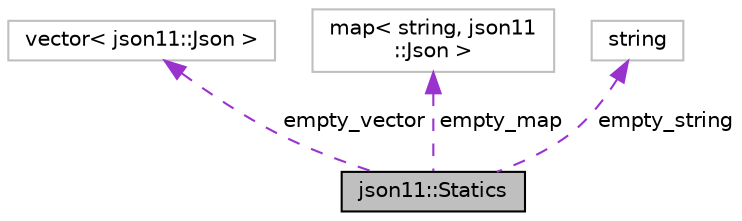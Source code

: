 digraph "json11::Statics"
{
  edge [fontname="Helvetica",fontsize="10",labelfontname="Helvetica",labelfontsize="10"];
  node [fontname="Helvetica",fontsize="10",shape=record];
  Node1 [label="json11::Statics",height=0.2,width=0.4,color="black", fillcolor="grey75", style="filled" fontcolor="black"];
  Node2 -> Node1 [dir="back",color="darkorchid3",fontsize="10",style="dashed",label=" empty_vector" ,fontname="Helvetica"];
  Node2 [label="vector\< json11::Json \>",height=0.2,width=0.4,color="grey75", fillcolor="white", style="filled"];
  Node3 -> Node1 [dir="back",color="darkorchid3",fontsize="10",style="dashed",label=" empty_map" ,fontname="Helvetica"];
  Node3 [label="map\< string, json11\l::Json \>",height=0.2,width=0.4,color="grey75", fillcolor="white", style="filled"];
  Node4 -> Node1 [dir="back",color="darkorchid3",fontsize="10",style="dashed",label=" empty_string" ,fontname="Helvetica"];
  Node4 [label="string",height=0.2,width=0.4,color="grey75", fillcolor="white", style="filled"];
}
